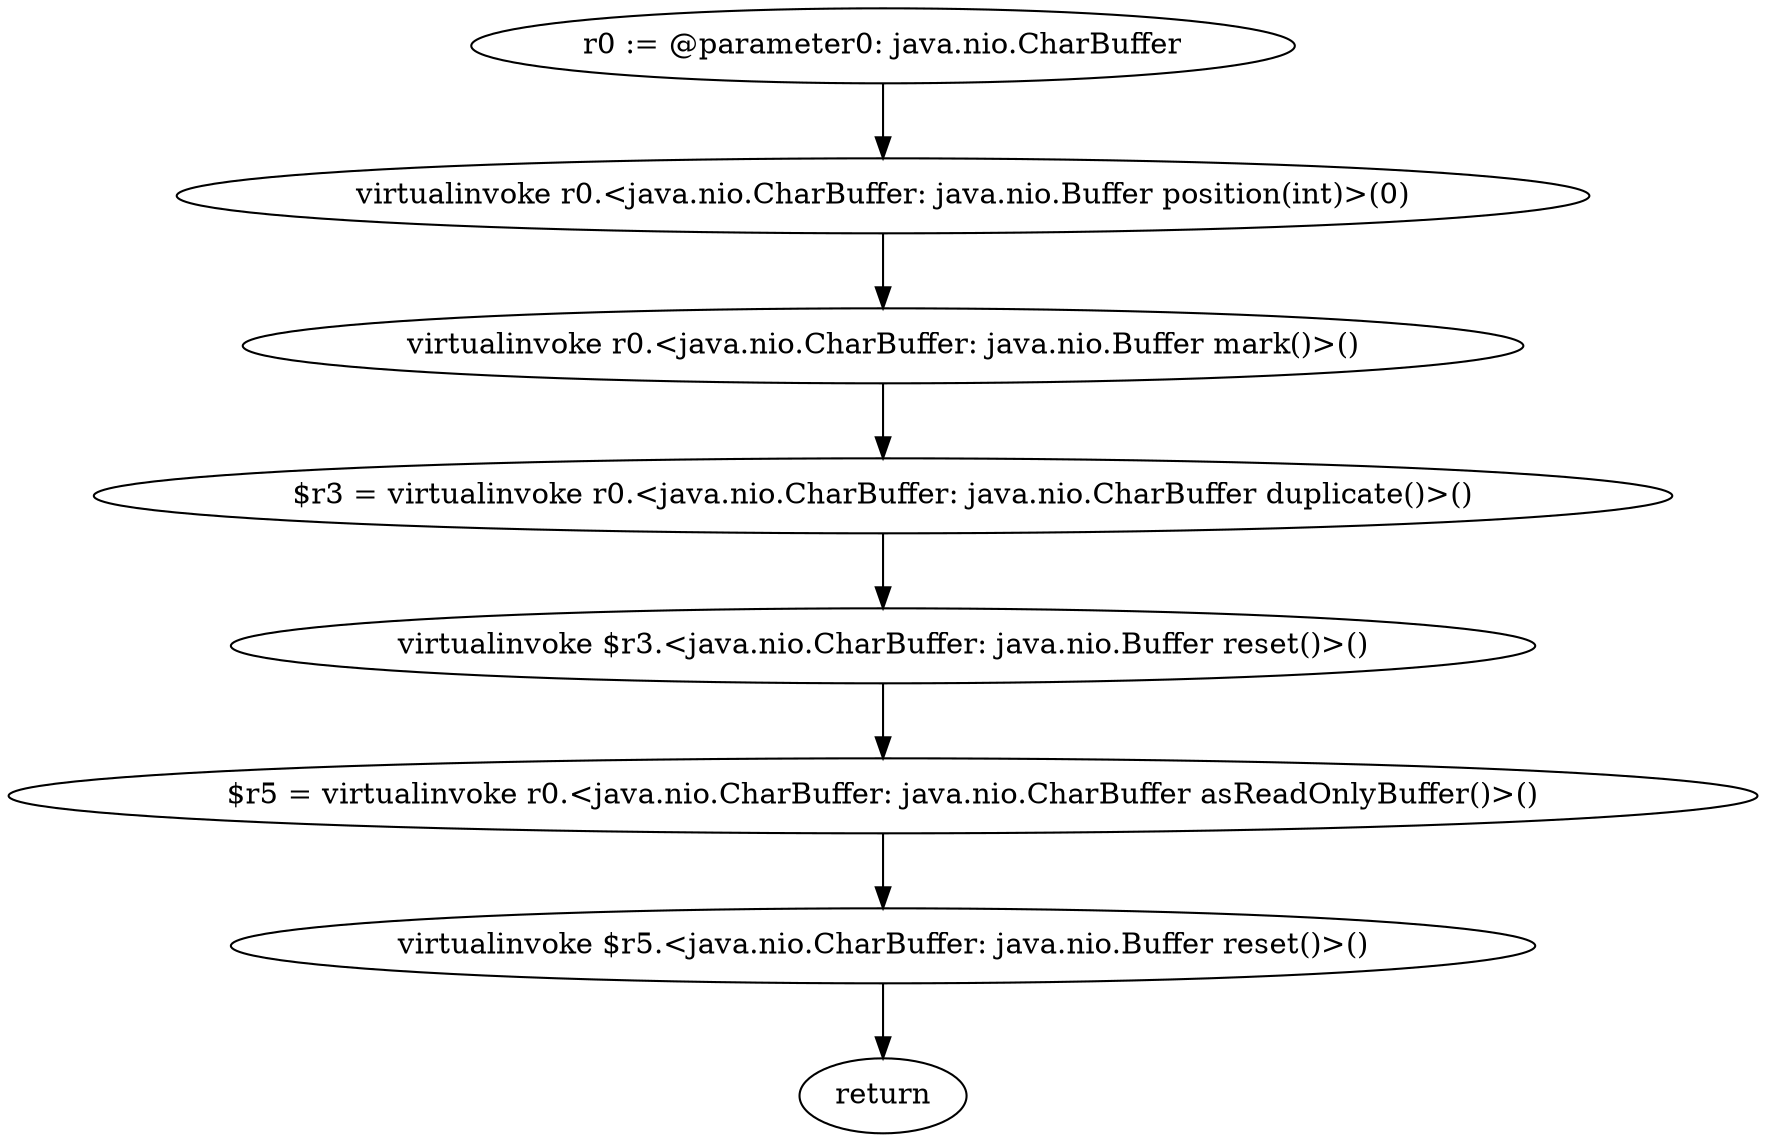digraph "unitGraph" {
    "r0 := @parameter0: java.nio.CharBuffer"
    "virtualinvoke r0.<java.nio.CharBuffer: java.nio.Buffer position(int)>(0)"
    "virtualinvoke r0.<java.nio.CharBuffer: java.nio.Buffer mark()>()"
    "$r3 = virtualinvoke r0.<java.nio.CharBuffer: java.nio.CharBuffer duplicate()>()"
    "virtualinvoke $r3.<java.nio.CharBuffer: java.nio.Buffer reset()>()"
    "$r5 = virtualinvoke r0.<java.nio.CharBuffer: java.nio.CharBuffer asReadOnlyBuffer()>()"
    "virtualinvoke $r5.<java.nio.CharBuffer: java.nio.Buffer reset()>()"
    "return"
    "r0 := @parameter0: java.nio.CharBuffer"->"virtualinvoke r0.<java.nio.CharBuffer: java.nio.Buffer position(int)>(0)";
    "virtualinvoke r0.<java.nio.CharBuffer: java.nio.Buffer position(int)>(0)"->"virtualinvoke r0.<java.nio.CharBuffer: java.nio.Buffer mark()>()";
    "virtualinvoke r0.<java.nio.CharBuffer: java.nio.Buffer mark()>()"->"$r3 = virtualinvoke r0.<java.nio.CharBuffer: java.nio.CharBuffer duplicate()>()";
    "$r3 = virtualinvoke r0.<java.nio.CharBuffer: java.nio.CharBuffer duplicate()>()"->"virtualinvoke $r3.<java.nio.CharBuffer: java.nio.Buffer reset()>()";
    "virtualinvoke $r3.<java.nio.CharBuffer: java.nio.Buffer reset()>()"->"$r5 = virtualinvoke r0.<java.nio.CharBuffer: java.nio.CharBuffer asReadOnlyBuffer()>()";
    "$r5 = virtualinvoke r0.<java.nio.CharBuffer: java.nio.CharBuffer asReadOnlyBuffer()>()"->"virtualinvoke $r5.<java.nio.CharBuffer: java.nio.Buffer reset()>()";
    "virtualinvoke $r5.<java.nio.CharBuffer: java.nio.Buffer reset()>()"->"return";
}
